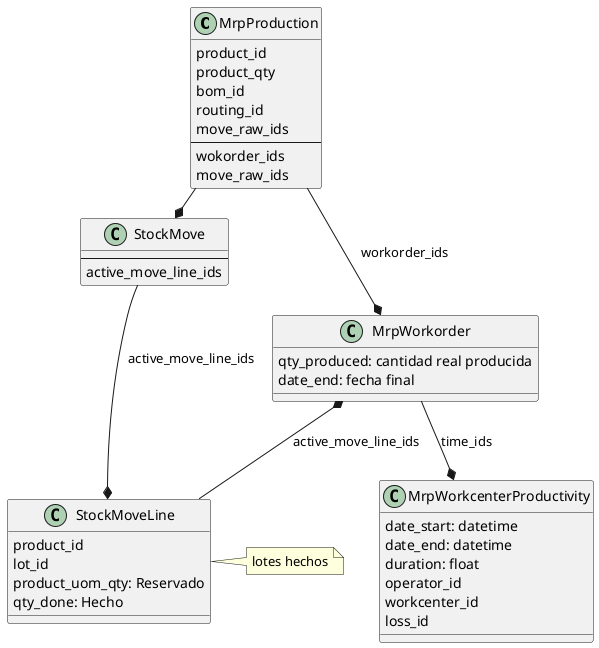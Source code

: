 @startuml amic

class MrpProduction{
product_id
product_qty
bom_id
routing_id
move_raw_ids
--
wokorder_ids
move_raw_ids
}

class MrpWorkorder {
    qty_produced: cantidad real producida
    date_end: fecha final
}

class MrpWorkcenterProductivity {
    date_start: datetime
    date_end: datetime
    duration: float
    operator_id
    workcenter_id
    loss_id
}

class StockMoveLine {
product_id
lot_id
product_uom_qty: Reservado
qty_done: Hecho
}

class StockMove {
--
active_move_line_ids
}

MrpWorkorder *-- StockMoveLine : active_move_line_ids
MrpWorkorder --* MrpWorkcenterProductivity : time_ids
MrpProduction --* MrpWorkorder : workorder_ids
MrpProduction -* StockMove: move_raw_ids
StockMove -* StockMoveLine: active_move_line_ids

note right of StockMoveLine : lotes hechos

@enduml